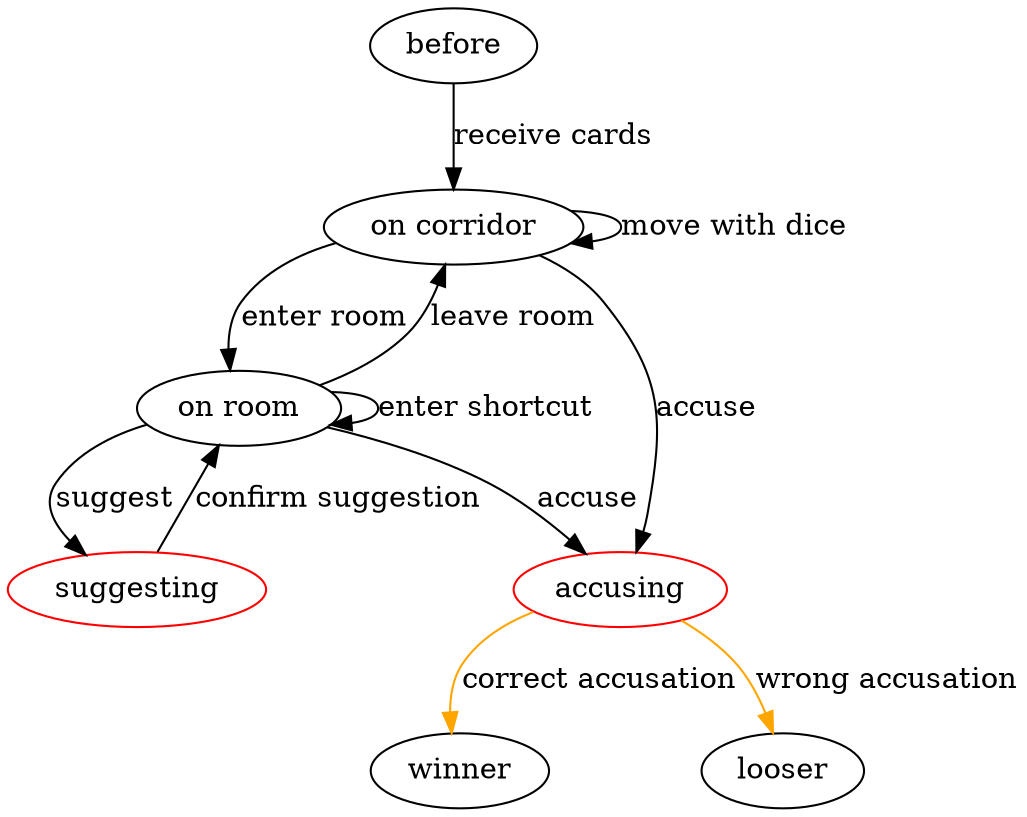 digraph {
	rankdir = BL
	I [label=before]
	A [label="on corridor"]
	C [label="on room"]
	B [color=red, label="suggesting"]
	D [color=red, label="accusing"]
	H [label=winner]
	E [label=looser]
	A -> A [label="move with dice"]
    A -> C [label="enter room"]
    I -> A [label="receive cards"]
    C -> C [label="enter shortcut"]
    C -> B [label="suggest"]
    B -> C [label="confirm suggestion"]
    C -> A [label="leave room"]
    C -> D [label="accuse"]
    A -> D [label="accuse"]
    D -> E [label="wrong accusation", color=orange]
    D -> H [label="correct accusation", color=orange]

}

